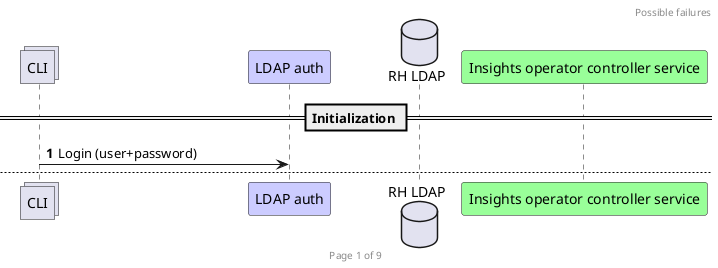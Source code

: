 // Copyright Pavel Tisnovsky 2019

@startuml

header Authorization process for insights operator instrumentation service
footer Page %page% of %lastpage%

collections CLI as cli
participant "LDAP auth" as ldap_auth #ccccff
database "RH LDAP" as rh_ldap
participant "Insights operator controller service" as service #99FF99

autonumber 1
== Initialization ==
cli -> ldap_auth: Login (user+password)

newpage
autonumber 1
== Initialization ==
cli -> ldap_auth: Login (user+password)
ldap_auth -> rh_ldap: User+password
note right: uid=login,ou=users,dc=redhat,dc=com
note left: cn=ccx-dev

newpage
autonumber 1
== Initialization ==
cli -> ldap_auth: Login (user+password)
ldap_auth -> rh_ldap: User+password
note right: uid=login,ou=users,dc=redhat,dc=com
note left: cn=ccx-dev
group User+password+group OK
        rh_ldap -[#green]> ldap_auth: Success+token
        ldap_auth -[#green]> cli: Success, your token is 'token'
else User not found
        autonumber 3
        rh_ldap -[#red]> ldap_auth: Failure
        ldap_auth -[#red]> cli: Failure
else Wrong password
        autonumber 3
        rh_ldap -[#red]> ldap_auth: Failure
        ldap_auth -[#red]> cli: Failure
else Not in a group
        autonumber 3
        rh_ldap -[#red]> ldap_auth: Failure
        ldap_auth -[#red]> cli: Failure
end

newpage
autonumber 1
== Initialization ==
cli -> ldap_auth: Login (user+password)
ldap_auth -> rh_ldap: User+password
rh_ldap -[#green]> ldap_auth: Success+token
ldap_auth -[#green]> cli:  Success, your token is 'token'

newpage
autonumber 1
== Initialization ==
cli -> ldap_auth: Login (user+password)
ldap_auth -> rh_ldap: User+password
rh_ldap -[#green]> ldap_auth: Success+token
ldap_auth -[#green]> cli:  Success, your token is 'token'
== Regular REST API calls ==
cli -> ldap_auth: REST API request + token in header

newpage
autonumber 1
== Initialization ==
cli -> ldap_auth: Login (user+password)
ldap_auth -> rh_ldap: User+password
rh_ldap -[#green]> ldap_auth: Success+token
ldap_auth -[#green]> cli:  Success, your token is 'token'
== Regular REST API calls ==
cli -> ldap_auth: REST API request + token in header
ldap_auth -> service: REST API request

newpage
autonumber 1
== Initialization ==
cli -> ldap_auth: Login (user+password)
ldap_auth -> rh_ldap: User+password
rh_ldap -[#green]> ldap_auth: Success+token
ldap_auth -[#green]> cli:  Success, your token is 'token'
== Regular REST API calls ==
cli -> ldap_auth: REST API request + token in header
ldap_auth -> service: REST API request
service -> ldap_auth: REST API response

newpage
autonumber 1
== Initialization ==
cli -> ldap_auth: Login (user+password)
ldap_auth -> rh_ldap: User+password
rh_ldap -[#green]> ldap_auth: Success+token
ldap_auth -[#green]> cli:  Success, your token is 'token'
== Regular REST API calls ==
cli -> ldap_auth: REST API request + token in header
ldap_auth -> service: REST API request
service -> ldap_auth: REST API response
ldap_auth -> cli: REST API response

header Possible failures

newpage
autonumber 1
== REST API calls without token ==
autonumber 5
cli -> ldap_auth: REST API request
ldap_auth -[#red]> cli: Failuer - no token
note right: Missing auth token
== REST API calls with improper token ==
autonumber 5
cli -> ldap_auth: REST API request + token in header
ldap_auth -[#red]> cli: Failuer - wrong token
note right: Invalid/Malformed auth token
== REST API calls with token not signed by the server ==
autonumber 5
cli -> ldap_auth: REST API request + token in header
ldap_auth -[#red]> cli: Failuer - wrong token
note right: Token is not valid
@enduml
